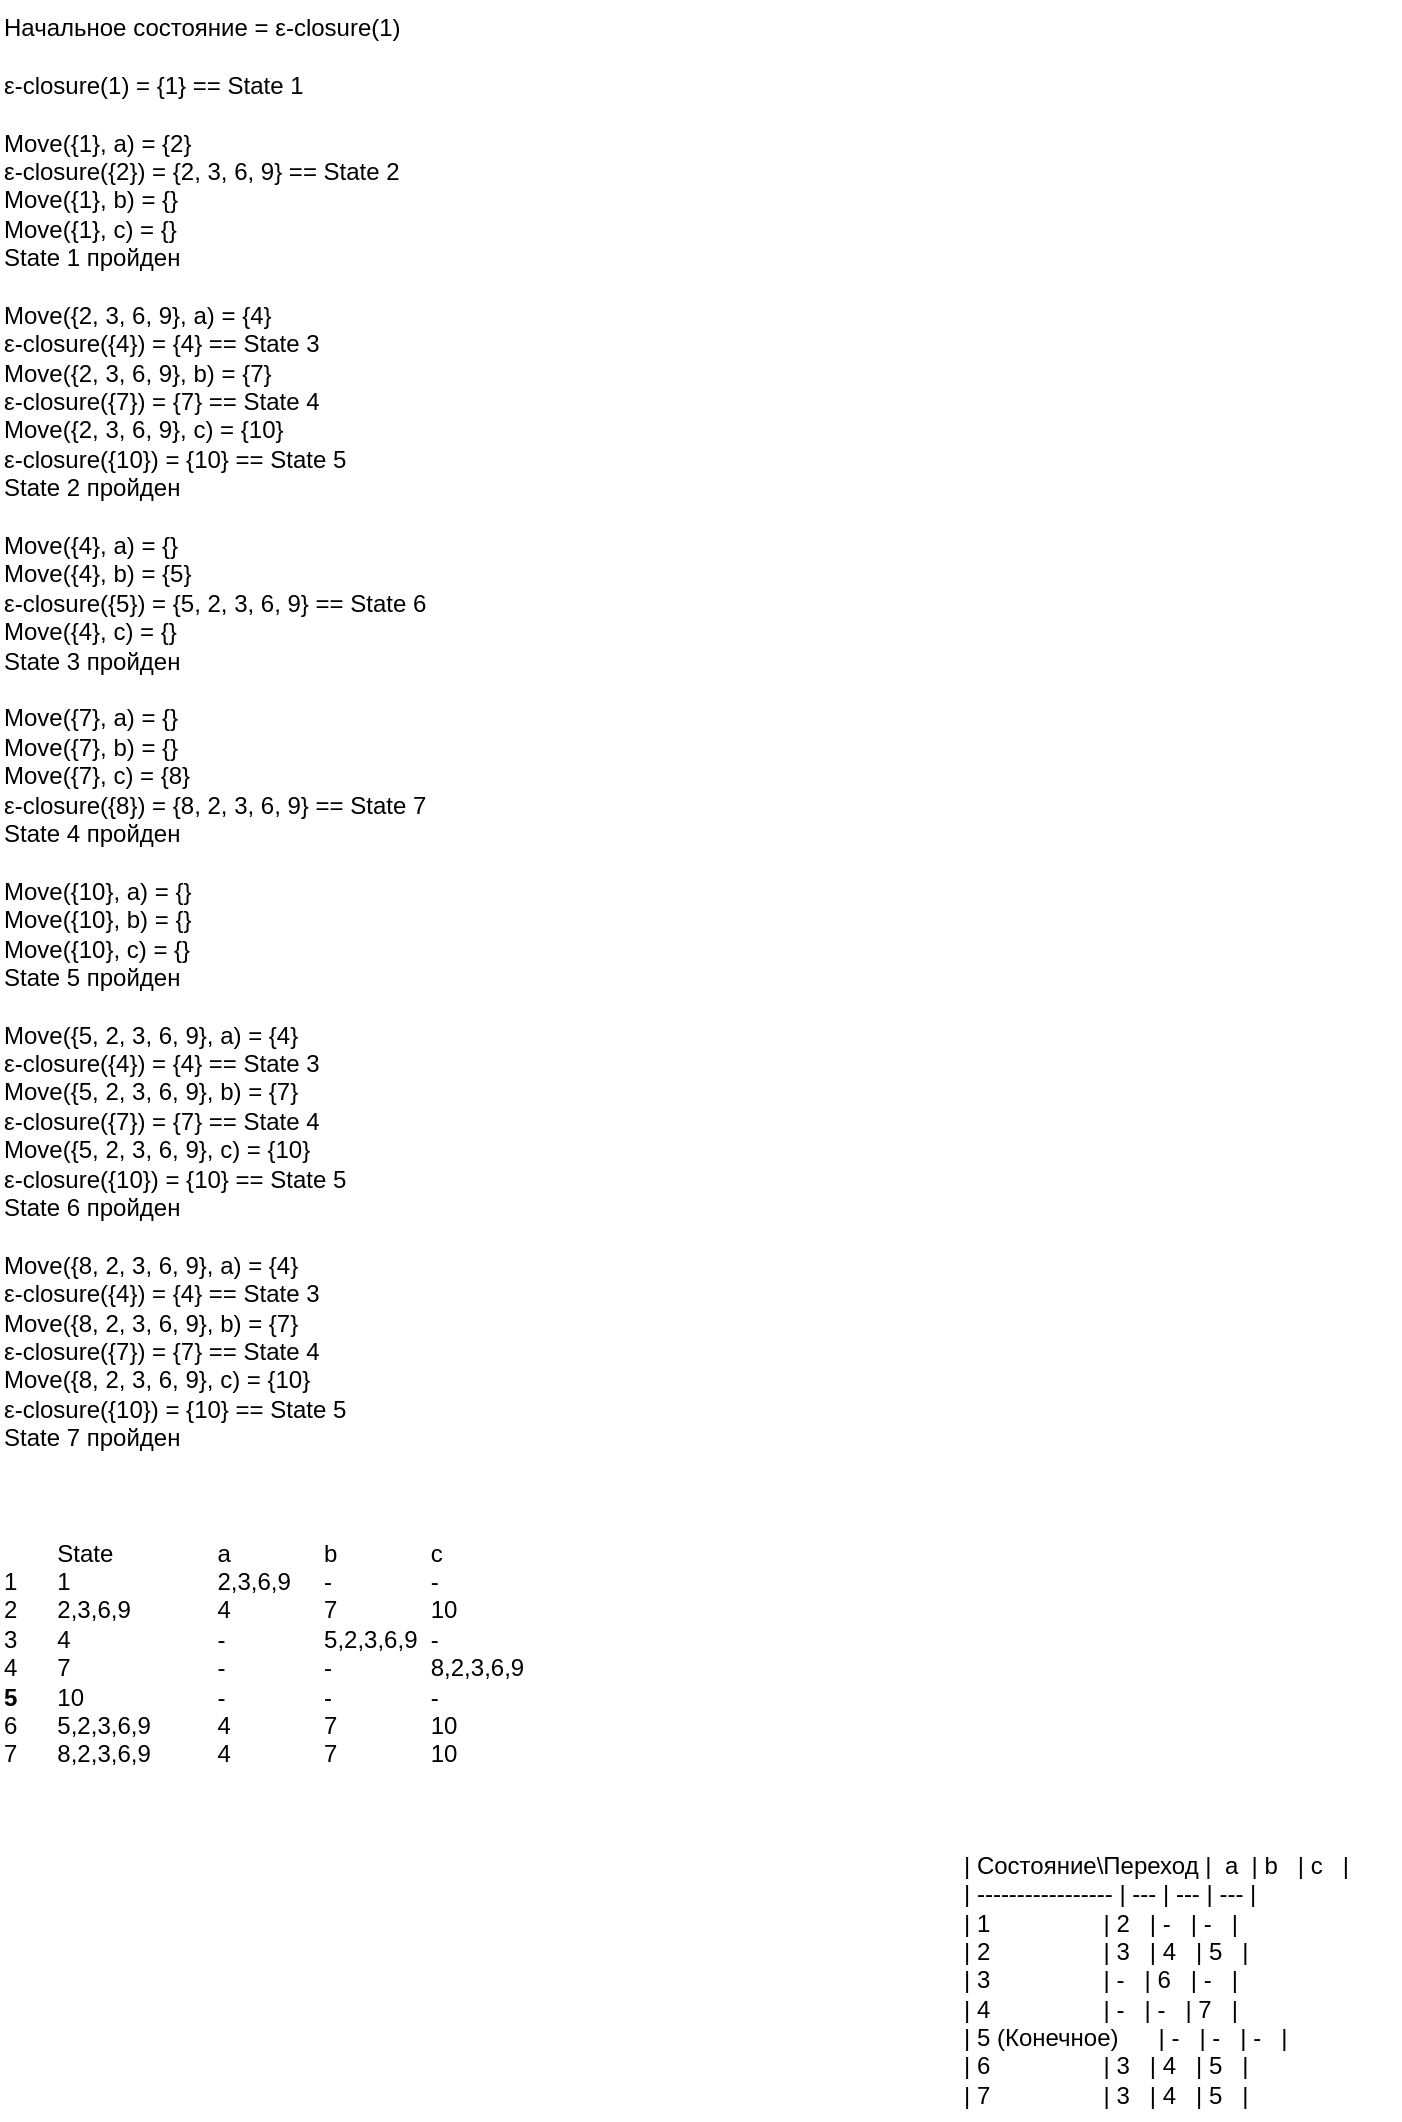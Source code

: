 <mxfile version="26.0.15" pages="4">
  <diagram name="Page-1" id="yjYv3An6mZILiAG3wfB3">
    <mxGraphModel dx="823" dy="556" grid="1" gridSize="10" guides="1" tooltips="1" connect="1" arrows="1" fold="1" page="1" pageScale="1" pageWidth="850" pageHeight="1100" math="0" shadow="0">
      <root>
        <mxCell id="0" />
        <mxCell id="1" parent="0" />
        <mxCell id="Svo8H0H2lGFkEAtUpFbr-40" value="Начальное состояние =&amp;nbsp;&lt;span style=&quot;background-color: transparent; color: light-dark(rgb(0, 0, 0), rgb(255, 255, 255));&quot;&gt;ε-closure(1)&lt;/span&gt;&lt;div&gt;&lt;span style=&quot;background-color: transparent; color: light-dark(rgb(0, 0, 0), rgb(255, 255, 255));&quot;&gt;&lt;br&gt;&lt;/span&gt;&lt;/div&gt;&lt;div&gt;ε-closure(1) = {1} == State 1&lt;span style=&quot;background-color: transparent; color: light-dark(rgb(0, 0, 0), rgb(255, 255, 255));&quot;&gt;&lt;br&gt;&lt;/span&gt;&lt;/div&gt;&lt;div&gt;&lt;br&gt;&lt;/div&gt;&lt;div&gt;Move({1}, a) = {2}&lt;/div&gt;&lt;div&gt;ε-closure({2}) = {2, 3, 6, 9} == State 2&lt;br&gt;&lt;/div&gt;&lt;div&gt;Move&lt;span style=&quot;background-color: transparent; color: light-dark(rgb(0, 0, 0), rgb(255, 255, 255));&quot;&gt;({1}, b) = {}&lt;/span&gt;&lt;/div&gt;&lt;div&gt;Move({1}, c) = {}&lt;span style=&quot;background-color: transparent; color: light-dark(rgb(0, 0, 0), rgb(255, 255, 255));&quot;&gt;&lt;br&gt;&lt;/span&gt;&lt;/div&gt;&lt;div&gt;State 1 пройден&lt;/div&gt;&lt;div&gt;&lt;br&gt;&lt;/div&gt;&lt;div&gt;Move({2, 3, 6, 9}, a) = {4}&lt;/div&gt;&lt;div&gt;ε-closure({4}) = {4} == State 3&lt;br&gt;&lt;/div&gt;&lt;div&gt;&lt;div&gt;Move({2, 3, 6, 9}, b) = {7}&lt;/div&gt;&lt;/div&gt;&lt;div&gt;&lt;div&gt;ε-closure({7}) = {7} == State 4&lt;br&gt;&lt;/div&gt;&lt;div&gt;&lt;/div&gt;&lt;/div&gt;&lt;div&gt;&lt;div&gt;Move({2, 3, 6, 9}, c) = {10}&lt;/div&gt;&lt;/div&gt;&lt;div&gt;&lt;div&gt;&lt;div&gt;ε-closure({10}) = {10} == State 5&lt;br&gt;&lt;/div&gt;&lt;div&gt;State 2 пройден&lt;br&gt;&lt;/div&gt;&lt;div&gt;&lt;br&gt;&lt;/div&gt;&lt;div&gt;Move({4}, a) = {}&lt;/div&gt;&lt;div&gt;&lt;/div&gt;&lt;/div&gt;&lt;div&gt;&lt;/div&gt;&lt;/div&gt;&lt;div&gt;Move({4}, b) = {5}&lt;br&gt;&lt;/div&gt;&lt;div&gt;&lt;div&gt;&lt;div&gt;ε-closure({5}) = {5, 2, 3, 6, 9} == State 6&lt;br&gt;&lt;/div&gt;&lt;div&gt;&lt;/div&gt;&lt;/div&gt;&lt;div&gt;&lt;/div&gt;&lt;/div&gt;&lt;div&gt;Move({4}, c) = {}&lt;br&gt;&lt;/div&gt;&lt;div&gt;State 3 пройден&lt;br&gt;&lt;/div&gt;&lt;div&gt;&lt;br&gt;&lt;/div&gt;&lt;div&gt;Move({7}, a) = {}&lt;br&gt;&lt;/div&gt;&lt;div&gt;Move({7}, b) = {}&lt;br&gt;&lt;/div&gt;&lt;div&gt;Move({7}, c) = {8}&lt;br&gt;&lt;/div&gt;&lt;div&gt;&lt;div&gt;&lt;div&gt;ε-closure({8}) = {8, 2, 3, 6, 9} == State 7&lt;br&gt;&lt;/div&gt;&lt;div&gt;State 4 пройден&lt;br&gt;&lt;/div&gt;&lt;div&gt;&lt;br&gt;&lt;/div&gt;&lt;div&gt;&lt;div&gt;Move({10}, a) = {}&lt;br&gt;&lt;/div&gt;&lt;div&gt;Move({10}, b) = {}&lt;br&gt;&lt;/div&gt;&lt;div&gt;Move({10}, c) = {}&lt;/div&gt;&lt;/div&gt;&lt;div&gt;&lt;/div&gt;&lt;/div&gt;&lt;div&gt;&lt;/div&gt;&lt;/div&gt;&lt;div&gt;&lt;div&gt;State 5 пройден&lt;br&gt;&lt;/div&gt;&lt;div&gt;&lt;br&gt;&lt;/div&gt;&lt;/div&gt;&lt;div&gt;&lt;div&gt;Move({5, 2, 3, 6, 9}, a) = {4}&lt;/div&gt;&lt;/div&gt;&lt;div&gt;&lt;div&gt;ε-closure({4}) = {4} == State 3&lt;br&gt;&lt;/div&gt;&lt;div&gt;&lt;/div&gt;&lt;/div&gt;&lt;div&gt;&lt;div&gt;Move({5, 2, 3, 6, 9}, b) = {7}&lt;/div&gt;&lt;div&gt;&lt;div&gt;&lt;div&gt;ε-closure({7}) = {7} == State 4&lt;br&gt;&lt;/div&gt;&lt;div&gt;&lt;/div&gt;&lt;/div&gt;&lt;div&gt;&lt;/div&gt;&lt;/div&gt;&lt;div&gt;&lt;div&gt;Move({5, 2, 3, 6, 9}, c) = {10}&lt;/div&gt;&lt;div&gt;&lt;div&gt;ε-closure({10}) = {10} == State 5&lt;br&gt;&lt;/div&gt;&lt;/div&gt;&lt;div&gt;&lt;span style=&quot;background-color: transparent; color: light-dark(rgb(0, 0, 0), rgb(255, 255, 255));&quot;&gt;State 6 пройден&lt;/span&gt;&lt;br&gt;&lt;/div&gt;&lt;div&gt;&lt;div&gt;&lt;br&gt;&lt;/div&gt;&lt;/div&gt;&lt;/div&gt;&lt;/div&gt;&lt;div&gt;&lt;div&gt;Move({8, 2, 3, 6, 9}, a) = {4}&lt;/div&gt;&lt;div&gt;&lt;div&gt;ε-closure({4}) = {4} == State 3&lt;br&gt;&lt;/div&gt;&lt;div&gt;&lt;/div&gt;&lt;/div&gt;&lt;div&gt;&lt;div&gt;Move({8, 2, 3, 6, 9}, b) = {7}&lt;/div&gt;&lt;div&gt;&lt;div&gt;&lt;div&gt;ε-closure({7}) = {7} == State 4&lt;br&gt;&lt;/div&gt;&lt;div&gt;&lt;/div&gt;&lt;/div&gt;&lt;div&gt;&lt;/div&gt;&lt;/div&gt;&lt;div&gt;&lt;div&gt;Move({8, 2, 3, 6, 9}, c) = {10}&lt;/div&gt;&lt;div&gt;ε-closure({10}) = {10} == State 5&lt;br&gt;&lt;/div&gt;&lt;div&gt;&lt;span style=&quot;background-color: transparent; color: light-dark(rgb(0, 0, 0), rgb(255, 255, 255));&quot;&gt;State 7 пройден&lt;/span&gt;&lt;br&gt;&lt;/div&gt;&lt;div&gt;&lt;br&gt;&lt;/div&gt;&lt;/div&gt;&lt;/div&gt;&lt;/div&gt;&lt;div&gt;&lt;br&gt;&lt;/div&gt;&lt;div&gt;&lt;br&gt;&lt;/div&gt;&lt;div&gt;&lt;span style=&quot;white-space: pre;&quot;&gt;&#x9;&lt;/span&gt;State&lt;span style=&quot;white-space: pre;&quot;&gt;&#x9;&lt;/span&gt;&lt;span style=&quot;white-space: pre;&quot;&gt;&#x9;&lt;/span&gt;a&lt;span style=&quot;white-space: pre;&quot;&gt;&#x9;&lt;/span&gt;&lt;span style=&quot;white-space: pre;&quot;&gt;&#x9;&lt;/span&gt;b&lt;span style=&quot;white-space: pre;&quot;&gt;&#x9;&lt;/span&gt;&lt;span style=&quot;white-space: pre;&quot;&gt;&#x9;&lt;/span&gt;c&lt;/div&gt;&lt;div&gt;1&lt;span style=&quot;white-space: pre;&quot;&gt;&#x9;&lt;/span&gt;1&lt;span style=&quot;white-space: pre;&quot;&gt;&#x9;&lt;/span&gt;&lt;span style=&quot;white-space: pre;&quot;&gt;&#x9;&lt;/span&gt;&lt;span style=&quot;white-space: pre;&quot;&gt;&#x9;&lt;/span&gt;2,3,6,9&lt;span style=&quot;white-space: pre;&quot;&gt;&#x9;&lt;/span&gt;-&lt;span style=&quot;white-space: pre;&quot;&gt;&#x9;&lt;/span&gt;&lt;span style=&quot;white-space: pre;&quot;&gt;&#x9;&lt;/span&gt;-&lt;/div&gt;&lt;div&gt;2&lt;span style=&quot;white-space: pre;&quot;&gt;&#x9;&lt;/span&gt;2,3,6,9&lt;span style=&quot;white-space: pre;&quot;&gt;&#x9;&lt;/span&gt;&lt;span style=&quot;white-space: pre;&quot;&gt;&#x9;&lt;/span&gt;4&lt;span style=&quot;white-space: pre;&quot;&gt;&#x9;&lt;/span&gt;&lt;span style=&quot;white-space: pre;&quot;&gt;&#x9;&lt;/span&gt;7&lt;span style=&quot;white-space: pre;&quot;&gt;&#x9;&lt;/span&gt;&lt;span style=&quot;white-space: pre;&quot;&gt;&#x9;&lt;/span&gt;10&lt;/div&gt;&lt;div&gt;3&lt;span style=&quot;white-space: pre;&quot;&gt;&#x9;&lt;/span&gt;4&lt;span style=&quot;white-space: pre;&quot;&gt;&#x9;&lt;/span&gt;&lt;span style=&quot;white-space: pre;&quot;&gt;&#x9;&lt;/span&gt;&lt;span style=&quot;white-space: pre;&quot;&gt;&#x9;&lt;/span&gt;-&lt;span style=&quot;white-space: pre;&quot;&gt;&#x9;&lt;/span&gt;&lt;span style=&quot;white-space: pre;&quot;&gt;&#x9;&lt;/span&gt;5,2,3,6,9&lt;span style=&quot;white-space: pre;&quot;&gt;&#x9;&lt;/span&gt;-&lt;/div&gt;&lt;div&gt;4&lt;span style=&quot;white-space: pre;&quot;&gt;&#x9;&lt;/span&gt;7&lt;span style=&quot;white-space: pre;&quot;&gt;&#x9;&lt;/span&gt;&lt;span style=&quot;white-space: pre;&quot;&gt;&#x9;&lt;/span&gt;&lt;span style=&quot;white-space: pre;&quot;&gt;&#x9;&lt;/span&gt;-&lt;span style=&quot;white-space: pre;&quot;&gt;&#x9;&lt;/span&gt;&lt;span style=&quot;white-space: pre;&quot;&gt;&#x9;&lt;/span&gt;-&lt;span style=&quot;white-space: pre;&quot;&gt;&#x9;&lt;/span&gt;&lt;span style=&quot;white-space: pre;&quot;&gt;&#x9;&lt;/span&gt;8,2,3,6,9&lt;/div&gt;&lt;div&gt;&lt;b&gt;5&lt;/b&gt;&lt;span style=&quot;white-space: pre;&quot;&gt;&#x9;&lt;/span&gt;10&lt;span style=&quot;white-space: pre;&quot;&gt;&#x9;&lt;/span&gt;&lt;span style=&quot;white-space: pre;&quot;&gt;&#x9;&lt;/span&gt;&lt;span style=&quot;white-space: pre;&quot;&gt;&#x9;&lt;/span&gt;-&lt;span style=&quot;white-space: pre;&quot;&gt;&#x9;&lt;/span&gt;&lt;span style=&quot;white-space: pre;&quot;&gt;&#x9;&lt;/span&gt;-&lt;span style=&quot;white-space: pre;&quot;&gt;&#x9;&lt;/span&gt;&lt;span style=&quot;white-space: pre;&quot;&gt;&#x9;&lt;/span&gt;-&lt;/div&gt;&lt;div&gt;6&lt;span style=&quot;white-space: pre;&quot;&gt;&#x9;&lt;/span&gt;5,2,3,6,9&lt;span style=&quot;white-space: pre;&quot;&gt;&#x9;&lt;/span&gt;&lt;span style=&quot;white-space: pre;&quot;&gt;&#x9;&lt;/span&gt;4&lt;span style=&quot;white-space: pre;&quot;&gt;&#x9;&lt;/span&gt;&lt;span style=&quot;white-space: pre;&quot;&gt;&#x9;&lt;/span&gt;7&lt;span style=&quot;white-space: pre;&quot;&gt;&#x9;&lt;/span&gt;&lt;span style=&quot;white-space: pre;&quot;&gt;&#x9;&lt;/span&gt;10&lt;/div&gt;&lt;div&gt;7&lt;span style=&quot;white-space: pre;&quot;&gt;&#x9;&lt;/span&gt;8,2,3,6,9&lt;span style=&quot;white-space: pre;&quot;&gt;&#x9;&lt;/span&gt;&lt;span style=&quot;white-space: pre;&quot;&gt;&#x9;&lt;/span&gt;4&lt;span style=&quot;white-space: pre;&quot;&gt;&#x9;&lt;/span&gt;&lt;span style=&quot;white-space: pre;&quot;&gt;&#x9;&lt;/span&gt;7&lt;span style=&quot;white-space: pre;&quot;&gt;&#x9;&lt;/span&gt;&lt;span style=&quot;white-space: pre;&quot;&gt;&#x9;&lt;/span&gt;10&lt;/div&gt;" style="text;html=1;align=left;verticalAlign=top;whiteSpace=wrap;rounded=0;labelPosition=center;verticalLabelPosition=middle;" parent="1" vertex="1">
          <mxGeometry x="40" y="360" width="280" height="910" as="geometry" />
        </mxCell>
        <mxCell id="Svo8H0H2lGFkEAtUpFbr-79" value="&lt;div&gt;&lt;div&gt;| Состояние\Переход |&amp;nbsp; a&amp;nbsp; | b&amp;nbsp; &amp;nbsp;| c&amp;nbsp; &amp;nbsp;|&lt;/div&gt;&lt;div&gt;| ----------------- | --- | --- | --- |&lt;/div&gt;&lt;div&gt;| 1&amp;nbsp; &amp;nbsp; &amp;nbsp; &amp;nbsp; &amp;nbsp; &amp;nbsp; &amp;nbsp; &amp;nbsp; &amp;nbsp;| 2&amp;nbsp; &amp;nbsp;| -&amp;nbsp; &amp;nbsp;| -&amp;nbsp; &amp;nbsp;|&lt;/div&gt;&lt;div&gt;| 2&amp;nbsp; &amp;nbsp; &amp;nbsp; &amp;nbsp; &amp;nbsp; &amp;nbsp; &amp;nbsp; &amp;nbsp; &amp;nbsp;| 3&amp;nbsp; &amp;nbsp;| 4&amp;nbsp; &amp;nbsp;| 5&amp;nbsp; &amp;nbsp;|&lt;/div&gt;&lt;div&gt;| 3&amp;nbsp; &amp;nbsp; &amp;nbsp; &amp;nbsp; &amp;nbsp; &amp;nbsp; &amp;nbsp; &amp;nbsp; &amp;nbsp;| -&amp;nbsp; &amp;nbsp;| 6&amp;nbsp; &amp;nbsp;| -&amp;nbsp; &amp;nbsp;|&lt;/div&gt;&lt;div&gt;| 4&amp;nbsp; &amp;nbsp; &amp;nbsp; &amp;nbsp; &amp;nbsp; &amp;nbsp; &amp;nbsp; &amp;nbsp; &amp;nbsp;| -&amp;nbsp; &amp;nbsp;| -&amp;nbsp; &amp;nbsp;| 7&amp;nbsp; &amp;nbsp;|&lt;/div&gt;&lt;div&gt;| 5 (Конечное)&amp;nbsp; &amp;nbsp; &amp;nbsp; | -&amp;nbsp; &amp;nbsp;| -&amp;nbsp; &amp;nbsp;| -&amp;nbsp; &amp;nbsp;|&lt;/div&gt;&lt;div&gt;| 6&amp;nbsp; &amp;nbsp; &amp;nbsp; &amp;nbsp; &amp;nbsp; &amp;nbsp; &amp;nbsp; &amp;nbsp; &amp;nbsp;| 3&amp;nbsp; &amp;nbsp;| 4&amp;nbsp; &amp;nbsp;| 5&amp;nbsp; &amp;nbsp;|&lt;/div&gt;&lt;div&gt;| 7&amp;nbsp; &amp;nbsp; &amp;nbsp; &amp;nbsp; &amp;nbsp; &amp;nbsp; &amp;nbsp; &amp;nbsp; &amp;nbsp;| 3&amp;nbsp; &amp;nbsp;| 4&amp;nbsp; &amp;nbsp;| 5&amp;nbsp; &amp;nbsp;|&lt;/div&gt;&lt;/div&gt;" style="text;html=1;align=left;verticalAlign=middle;resizable=0;points=[];autosize=1;strokeColor=none;fillColor=none;" parent="1" vertex="1">
          <mxGeometry x="520" y="1280" width="220" height="140" as="geometry" />
        </mxCell>
      </root>
    </mxGraphModel>
  </diagram>
  <diagram id="UDFgUIDRRPisHSrCxBjx" name="НКА">
    <mxGraphModel dx="893" dy="519" grid="1" gridSize="10" guides="1" tooltips="1" connect="1" arrows="1" fold="1" page="1" pageScale="1" pageWidth="850" pageHeight="1100" math="0" shadow="0">
      <root>
        <mxCell id="0" />
        <mxCell id="1" parent="0" />
        <mxCell id="Vc0Nq9AyAffP4iCzn07i-1" style="edgeStyle=orthogonalEdgeStyle;rounded=0;orthogonalLoop=1;jettySize=auto;html=1;entryX=0;entryY=0.5;entryDx=0;entryDy=0;" edge="1" parent="1" source="Vc0Nq9AyAffP4iCzn07i-3" target="Vc0Nq9AyAffP4iCzn07i-11">
          <mxGeometry relative="1" as="geometry">
            <mxPoint x="160" y="200" as="targetPoint" />
          </mxGeometry>
        </mxCell>
        <mxCell id="Vc0Nq9AyAffP4iCzn07i-2" value="a" style="edgeLabel;html=1;align=center;verticalAlign=middle;resizable=0;points=[];" vertex="1" connectable="0" parent="Vc0Nq9AyAffP4iCzn07i-1">
          <mxGeometry x="0.007" y="-1" relative="1" as="geometry">
            <mxPoint y="-11" as="offset" />
          </mxGeometry>
        </mxCell>
        <mxCell id="Vc0Nq9AyAffP4iCzn07i-3" value="1" style="ellipse;whiteSpace=wrap;html=1;aspect=fixed;" vertex="1" parent="1">
          <mxGeometry x="80" y="180" width="40" height="40" as="geometry" />
        </mxCell>
        <mxCell id="Vc0Nq9AyAffP4iCzn07i-4" value="" style="endArrow=classic;html=1;rounded=0;entryX=0;entryY=0.5;entryDx=0;entryDy=0;" edge="1" parent="1" target="Vc0Nq9AyAffP4iCzn07i-3">
          <mxGeometry width="50" height="50" relative="1" as="geometry">
            <mxPoint x="40" y="200" as="sourcePoint" />
            <mxPoint x="100" y="270" as="targetPoint" />
          </mxGeometry>
        </mxCell>
        <mxCell id="Vc0Nq9AyAffP4iCzn07i-5" style="edgeStyle=orthogonalEdgeStyle;rounded=0;orthogonalLoop=1;jettySize=auto;html=1;entryX=0;entryY=0.5;entryDx=0;entryDy=0;" edge="1" parent="1" source="Vc0Nq9AyAffP4iCzn07i-11" target="Vc0Nq9AyAffP4iCzn07i-17">
          <mxGeometry relative="1" as="geometry">
            <mxPoint x="240" y="170" as="targetPoint" />
          </mxGeometry>
        </mxCell>
        <mxCell id="Vc0Nq9AyAffP4iCzn07i-6" value="&lt;h3&gt;&lt;span id=&quot;resultsp2&quot; class=&quot;detail_character_unicode&quot;&gt;ε&lt;/span&gt;&lt;/h3&gt;" style="edgeLabel;html=1;align=center;verticalAlign=middle;resizable=0;points=[];" vertex="1" connectable="0" parent="Vc0Nq9AyAffP4iCzn07i-5">
          <mxGeometry x="0.122" y="1" relative="1" as="geometry">
            <mxPoint x="-9" as="offset" />
          </mxGeometry>
        </mxCell>
        <mxCell id="Vc0Nq9AyAffP4iCzn07i-7" style="edgeStyle=orthogonalEdgeStyle;rounded=0;orthogonalLoop=1;jettySize=auto;html=1;entryX=0;entryY=0.5;entryDx=0;entryDy=0;exitX=1;exitY=0.5;exitDx=0;exitDy=0;" edge="1" parent="1" source="Vc0Nq9AyAffP4iCzn07i-11" target="Vc0Nq9AyAffP4iCzn07i-14">
          <mxGeometry relative="1" as="geometry">
            <mxPoint x="240" y="230" as="targetPoint" />
            <Array as="points">
              <mxPoint x="220" y="200" />
              <mxPoint x="220" y="260" />
              <mxPoint x="240" y="260" />
            </Array>
          </mxGeometry>
        </mxCell>
        <mxCell id="Vc0Nq9AyAffP4iCzn07i-8" value="&lt;h3&gt;&lt;span id=&quot;resultsp2&quot; class=&quot;detail_character_unicode&quot;&gt;ε&lt;/span&gt;&lt;/h3&gt;" style="edgeLabel;html=1;align=center;verticalAlign=middle;resizable=0;points=[];" vertex="1" connectable="0" parent="Vc0Nq9AyAffP4iCzn07i-7">
          <mxGeometry x="0.169" y="-1" relative="1" as="geometry">
            <mxPoint x="-9" as="offset" />
          </mxGeometry>
        </mxCell>
        <mxCell id="Vc0Nq9AyAffP4iCzn07i-9" style="edgeStyle=orthogonalEdgeStyle;rounded=0;orthogonalLoop=1;jettySize=auto;html=1;entryX=0.5;entryY=1;entryDx=0;entryDy=0;" edge="1" parent="1" source="Vc0Nq9AyAffP4iCzn07i-11" target="Vc0Nq9AyAffP4iCzn07i-34">
          <mxGeometry relative="1" as="geometry">
            <mxPoint x="330" y="300" as="targetPoint" />
            <Array as="points">
              <mxPoint x="180" y="320" />
              <mxPoint x="500" y="320" />
            </Array>
          </mxGeometry>
        </mxCell>
        <mxCell id="Vc0Nq9AyAffP4iCzn07i-10" value="&lt;h3&gt;&lt;span id=&quot;resultsp2&quot; class=&quot;detail_character_unicode&quot;&gt;ε&lt;/span&gt;&lt;/h3&gt;" style="edgeLabel;html=1;align=center;verticalAlign=middle;resizable=0;points=[];" vertex="1" connectable="0" parent="Vc0Nq9AyAffP4iCzn07i-9">
          <mxGeometry x="0.011" y="3" relative="1" as="geometry">
            <mxPoint x="-3" y="3" as="offset" />
          </mxGeometry>
        </mxCell>
        <mxCell id="Vc0Nq9AyAffP4iCzn07i-11" value="2" style="ellipse;whiteSpace=wrap;html=1;aspect=fixed;" vertex="1" parent="1">
          <mxGeometry x="160" y="180" width="40" height="40" as="geometry" />
        </mxCell>
        <mxCell id="Vc0Nq9AyAffP4iCzn07i-12" style="edgeStyle=orthogonalEdgeStyle;rounded=0;orthogonalLoop=1;jettySize=auto;html=1;entryX=0;entryY=0.5;entryDx=0;entryDy=0;" edge="1" parent="1" source="Vc0Nq9AyAffP4iCzn07i-14" target="Vc0Nq9AyAffP4iCzn07i-23">
          <mxGeometry relative="1" as="geometry" />
        </mxCell>
        <mxCell id="Vc0Nq9AyAffP4iCzn07i-13" value="b" style="edgeLabel;html=1;align=center;verticalAlign=middle;resizable=0;points=[];" vertex="1" connectable="0" parent="Vc0Nq9AyAffP4iCzn07i-12">
          <mxGeometry x="-0.213" y="-2" relative="1" as="geometry">
            <mxPoint y="-12" as="offset" />
          </mxGeometry>
        </mxCell>
        <mxCell id="Vc0Nq9AyAffP4iCzn07i-14" value="6" style="ellipse;whiteSpace=wrap;html=1;aspect=fixed;" vertex="1" parent="1">
          <mxGeometry x="240" y="240" width="40" height="40" as="geometry" />
        </mxCell>
        <mxCell id="Vc0Nq9AyAffP4iCzn07i-15" style="edgeStyle=orthogonalEdgeStyle;rounded=0;orthogonalLoop=1;jettySize=auto;html=1;entryX=0;entryY=0.5;entryDx=0;entryDy=0;" edge="1" parent="1" source="Vc0Nq9AyAffP4iCzn07i-17" target="Vc0Nq9AyAffP4iCzn07i-20">
          <mxGeometry relative="1" as="geometry" />
        </mxCell>
        <mxCell id="Vc0Nq9AyAffP4iCzn07i-16" value="a" style="edgeLabel;html=1;align=center;verticalAlign=middle;resizable=0;points=[];" vertex="1" connectable="0" parent="Vc0Nq9AyAffP4iCzn07i-15">
          <mxGeometry x="-0.252" relative="1" as="geometry">
            <mxPoint y="-10" as="offset" />
          </mxGeometry>
        </mxCell>
        <mxCell id="Vc0Nq9AyAffP4iCzn07i-17" value="3" style="ellipse;whiteSpace=wrap;html=1;aspect=fixed;" vertex="1" parent="1">
          <mxGeometry x="240" y="120" width="40" height="40" as="geometry" />
        </mxCell>
        <mxCell id="Vc0Nq9AyAffP4iCzn07i-18" style="edgeStyle=orthogonalEdgeStyle;rounded=0;orthogonalLoop=1;jettySize=auto;html=1;entryX=0;entryY=0.5;entryDx=0;entryDy=0;" edge="1" parent="1" source="Vc0Nq9AyAffP4iCzn07i-20" target="Vc0Nq9AyAffP4iCzn07i-26">
          <mxGeometry relative="1" as="geometry" />
        </mxCell>
        <mxCell id="Vc0Nq9AyAffP4iCzn07i-19" value="b" style="edgeLabel;html=1;align=center;verticalAlign=middle;resizable=0;points=[];" vertex="1" connectable="0" parent="Vc0Nq9AyAffP4iCzn07i-18">
          <mxGeometry x="-0.213" relative="1" as="geometry">
            <mxPoint y="-10" as="offset" />
          </mxGeometry>
        </mxCell>
        <mxCell id="Vc0Nq9AyAffP4iCzn07i-20" value="4" style="ellipse;whiteSpace=wrap;html=1;aspect=fixed;" vertex="1" parent="1">
          <mxGeometry x="320" y="120" width="40" height="40" as="geometry" />
        </mxCell>
        <mxCell id="Vc0Nq9AyAffP4iCzn07i-21" style="edgeStyle=orthogonalEdgeStyle;rounded=0;orthogonalLoop=1;jettySize=auto;html=1;entryX=0;entryY=0.5;entryDx=0;entryDy=0;" edge="1" parent="1" source="Vc0Nq9AyAffP4iCzn07i-23" target="Vc0Nq9AyAffP4iCzn07i-29">
          <mxGeometry relative="1" as="geometry" />
        </mxCell>
        <mxCell id="Vc0Nq9AyAffP4iCzn07i-22" value="c" style="edgeLabel;html=1;align=center;verticalAlign=middle;resizable=0;points=[];" vertex="1" connectable="0" parent="Vc0Nq9AyAffP4iCzn07i-21">
          <mxGeometry x="-0.33" relative="1" as="geometry">
            <mxPoint y="-10" as="offset" />
          </mxGeometry>
        </mxCell>
        <mxCell id="Vc0Nq9AyAffP4iCzn07i-23" value="7" style="ellipse;whiteSpace=wrap;html=1;aspect=fixed;" vertex="1" parent="1">
          <mxGeometry x="320" y="240" width="40" height="40" as="geometry" />
        </mxCell>
        <mxCell id="Vc0Nq9AyAffP4iCzn07i-24" style="edgeStyle=orthogonalEdgeStyle;rounded=0;orthogonalLoop=1;jettySize=auto;html=1;entryX=0;entryY=0.5;entryDx=0;entryDy=0;" edge="1" parent="1" source="Vc0Nq9AyAffP4iCzn07i-26" target="Vc0Nq9AyAffP4iCzn07i-34">
          <mxGeometry relative="1" as="geometry" />
        </mxCell>
        <mxCell id="Vc0Nq9AyAffP4iCzn07i-25" value="&lt;h3&gt;&lt;span id=&quot;resultsp2&quot; class=&quot;detail_character_unicode&quot;&gt;ε&lt;/span&gt;&lt;/h3&gt;" style="edgeLabel;html=1;align=center;verticalAlign=middle;resizable=0;points=[];" vertex="1" connectable="0" parent="Vc0Nq9AyAffP4iCzn07i-24">
          <mxGeometry x="-0.088" y="-1" relative="1" as="geometry">
            <mxPoint x="-9" as="offset" />
          </mxGeometry>
        </mxCell>
        <mxCell id="Vc0Nq9AyAffP4iCzn07i-26" value="5" style="ellipse;whiteSpace=wrap;html=1;aspect=fixed;" vertex="1" parent="1">
          <mxGeometry x="400" y="120" width="40" height="40" as="geometry" />
        </mxCell>
        <mxCell id="Vc0Nq9AyAffP4iCzn07i-27" style="edgeStyle=orthogonalEdgeStyle;rounded=0;orthogonalLoop=1;jettySize=auto;html=1;entryX=0;entryY=0.5;entryDx=0;entryDy=0;" edge="1" parent="1" source="Vc0Nq9AyAffP4iCzn07i-29" target="Vc0Nq9AyAffP4iCzn07i-34">
          <mxGeometry relative="1" as="geometry" />
        </mxCell>
        <mxCell id="Vc0Nq9AyAffP4iCzn07i-28" value="&lt;h3&gt;&lt;span id=&quot;resultsp2&quot; class=&quot;detail_character_unicode&quot;&gt;ε&lt;/span&gt;&lt;/h3&gt;" style="edgeLabel;html=1;align=center;verticalAlign=middle;resizable=0;points=[];" vertex="1" connectable="0" parent="Vc0Nq9AyAffP4iCzn07i-27">
          <mxGeometry x="-0.132" y="1" relative="1" as="geometry">
            <mxPoint x="-9" y="-7" as="offset" />
          </mxGeometry>
        </mxCell>
        <mxCell id="Vc0Nq9AyAffP4iCzn07i-29" value="8" style="ellipse;whiteSpace=wrap;html=1;aspect=fixed;" vertex="1" parent="1">
          <mxGeometry x="400" y="240" width="40" height="40" as="geometry" />
        </mxCell>
        <mxCell id="Vc0Nq9AyAffP4iCzn07i-30" style="edgeStyle=orthogonalEdgeStyle;rounded=0;orthogonalLoop=1;jettySize=auto;html=1;entryX=0.5;entryY=0;entryDx=0;entryDy=0;" edge="1" parent="1" source="Vc0Nq9AyAffP4iCzn07i-34" target="Vc0Nq9AyAffP4iCzn07i-11">
          <mxGeometry relative="1" as="geometry">
            <mxPoint x="330" y="50" as="targetPoint" />
            <Array as="points">
              <mxPoint x="500" y="80" />
              <mxPoint x="180" y="80" />
            </Array>
          </mxGeometry>
        </mxCell>
        <mxCell id="Vc0Nq9AyAffP4iCzn07i-31" value="&lt;h3&gt;&lt;span id=&quot;resultsp2&quot; class=&quot;detail_character_unicode&quot;&gt;ε&lt;/span&gt;&lt;/h3&gt;" style="edgeLabel;html=1;align=center;verticalAlign=middle;resizable=0;points=[];" vertex="1" connectable="0" parent="Vc0Nq9AyAffP4iCzn07i-30">
          <mxGeometry x="0.028" y="1" relative="1" as="geometry">
            <mxPoint as="offset" />
          </mxGeometry>
        </mxCell>
        <mxCell id="Vc0Nq9AyAffP4iCzn07i-32" style="edgeStyle=orthogonalEdgeStyle;rounded=0;orthogonalLoop=1;jettySize=auto;html=1;entryX=0;entryY=0.5;entryDx=0;entryDy=0;" edge="1" parent="1" source="Vc0Nq9AyAffP4iCzn07i-34" target="Vc0Nq9AyAffP4iCzn07i-35">
          <mxGeometry relative="1" as="geometry">
            <mxPoint x="560" y="200" as="targetPoint" />
          </mxGeometry>
        </mxCell>
        <mxCell id="Vc0Nq9AyAffP4iCzn07i-33" value="с" style="edgeLabel;html=1;align=center;verticalAlign=middle;resizable=0;points=[];" vertex="1" connectable="0" parent="Vc0Nq9AyAffP4iCzn07i-32">
          <mxGeometry x="-0.39" y="1" relative="1" as="geometry">
            <mxPoint y="-9" as="offset" />
          </mxGeometry>
        </mxCell>
        <mxCell id="Vc0Nq9AyAffP4iCzn07i-34" value="9" style="ellipse;whiteSpace=wrap;html=1;aspect=fixed;" vertex="1" parent="1">
          <mxGeometry x="480" y="180" width="40" height="40" as="geometry" />
        </mxCell>
        <mxCell id="Vc0Nq9AyAffP4iCzn07i-35" value="" style="ellipse;whiteSpace=wrap;html=1;aspect=fixed;" vertex="1" parent="1">
          <mxGeometry x="560" y="180" width="40" height="40" as="geometry" />
        </mxCell>
        <mxCell id="Vc0Nq9AyAffP4iCzn07i-36" value="10" style="ellipse;whiteSpace=wrap;html=1;aspect=fixed;" vertex="1" parent="1">
          <mxGeometry x="565" y="185" width="30" height="30" as="geometry" />
        </mxCell>
        <mxCell id="Vc0Nq9AyAffP4iCzn07i-37" value="a((ab)|(bc))*c" style="text;html=1;align=center;verticalAlign=middle;resizable=0;points=[];autosize=1;strokeColor=none;fillColor=none;" vertex="1" parent="1">
          <mxGeometry x="310" y="10" width="90" height="30" as="geometry" />
        </mxCell>
      </root>
    </mxGraphModel>
  </diagram>
  <diagram id="_xKs0kVPiTaZ8406xt03" name="ДКА">
    <mxGraphModel dx="1194" dy="-294" grid="1" gridSize="10" guides="1" tooltips="1" connect="1" arrows="1" fold="1" page="1" pageScale="1" pageWidth="850" pageHeight="1100" math="0" shadow="0">
      <root>
        <mxCell id="0" />
        <mxCell id="1" parent="0" />
        <mxCell id="b8For3fgFrFaYTWbPGvS-1" style="edgeStyle=orthogonalEdgeStyle;rounded=0;orthogonalLoop=1;jettySize=auto;html=1;entryX=0;entryY=0.5;entryDx=0;entryDy=0;" edge="1" parent="1" source="b8For3fgFrFaYTWbPGvS-3" target="b8For3fgFrFaYTWbPGvS-11">
          <mxGeometry relative="1" as="geometry" />
        </mxCell>
        <mxCell id="b8For3fgFrFaYTWbPGvS-2" value="a" style="edgeLabel;html=1;align=center;verticalAlign=middle;resizable=0;points=[];" vertex="1" connectable="0" parent="b8For3fgFrFaYTWbPGvS-1">
          <mxGeometry x="-0.035" y="-1" relative="1" as="geometry">
            <mxPoint x="1" y="-11" as="offset" />
          </mxGeometry>
        </mxCell>
        <mxCell id="b8For3fgFrFaYTWbPGvS-3" value="1" style="ellipse;whiteSpace=wrap;html=1;aspect=fixed;" vertex="1" parent="1">
          <mxGeometry x="60" y="1320" width="40" height="40" as="geometry" />
        </mxCell>
        <mxCell id="b8For3fgFrFaYTWbPGvS-4" value="" style="endArrow=classic;html=1;rounded=0;entryX=0;entryY=0.5;entryDx=0;entryDy=0;" edge="1" parent="1" target="b8For3fgFrFaYTWbPGvS-3">
          <mxGeometry width="50" height="50" relative="1" as="geometry">
            <mxPoint x="20" y="1340" as="sourcePoint" />
            <mxPoint x="120" y="1420" as="targetPoint" />
          </mxGeometry>
        </mxCell>
        <mxCell id="b8For3fgFrFaYTWbPGvS-5" style="edgeStyle=orthogonalEdgeStyle;rounded=0;orthogonalLoop=1;jettySize=auto;html=1;entryX=0;entryY=0.5;entryDx=0;entryDy=0;" edge="1" parent="1" source="b8For3fgFrFaYTWbPGvS-11" target="b8For3fgFrFaYTWbPGvS-17">
          <mxGeometry relative="1" as="geometry">
            <mxPoint x="270" y="1340" as="targetPoint" />
          </mxGeometry>
        </mxCell>
        <mxCell id="b8For3fgFrFaYTWbPGvS-6" value="a" style="edgeLabel;html=1;align=center;verticalAlign=middle;resizable=0;points=[];" vertex="1" connectable="0" parent="b8For3fgFrFaYTWbPGvS-5">
          <mxGeometry x="0.232" y="-1" relative="1" as="geometry">
            <mxPoint y="-11" as="offset" />
          </mxGeometry>
        </mxCell>
        <mxCell id="b8For3fgFrFaYTWbPGvS-7" style="edgeStyle=orthogonalEdgeStyle;rounded=0;orthogonalLoop=1;jettySize=auto;html=1;entryX=0;entryY=0.5;entryDx=0;entryDy=0;" edge="1" parent="1" source="b8For3fgFrFaYTWbPGvS-11" target="b8For3fgFrFaYTWbPGvS-19">
          <mxGeometry relative="1" as="geometry">
            <mxPoint x="170" y="1470" as="targetPoint" />
            <Array as="points" />
          </mxGeometry>
        </mxCell>
        <mxCell id="b8For3fgFrFaYTWbPGvS-8" value="c" style="edgeLabel;html=1;align=center;verticalAlign=middle;resizable=0;points=[];" vertex="1" connectable="0" parent="b8For3fgFrFaYTWbPGvS-7">
          <mxGeometry x="-0.578" y="-2" relative="1" as="geometry">
            <mxPoint as="offset" />
          </mxGeometry>
        </mxCell>
        <mxCell id="b8For3fgFrFaYTWbPGvS-9" style="edgeStyle=orthogonalEdgeStyle;rounded=0;orthogonalLoop=1;jettySize=auto;html=1;entryX=0.5;entryY=1;entryDx=0;entryDy=0;" edge="1" parent="1" source="b8For3fgFrFaYTWbPGvS-11" target="b8For3fgFrFaYTWbPGvS-14">
          <mxGeometry relative="1" as="geometry">
            <mxPoint x="250" y="1430" as="targetPoint" />
            <Array as="points">
              <mxPoint x="210" y="1340" />
              <mxPoint x="210" y="1510" />
              <mxPoint x="320" y="1510" />
            </Array>
          </mxGeometry>
        </mxCell>
        <mxCell id="b8For3fgFrFaYTWbPGvS-10" value="b" style="edgeLabel;html=1;align=center;verticalAlign=middle;resizable=0;points=[];" vertex="1" connectable="0" parent="b8For3fgFrFaYTWbPGvS-9">
          <mxGeometry x="-0.551" y="-1" relative="1" as="geometry">
            <mxPoint as="offset" />
          </mxGeometry>
        </mxCell>
        <mxCell id="b8For3fgFrFaYTWbPGvS-11" value="2" style="ellipse;whiteSpace=wrap;html=1;aspect=fixed;" vertex="1" parent="1">
          <mxGeometry x="140" y="1320" width="40" height="40" as="geometry" />
        </mxCell>
        <mxCell id="b8For3fgFrFaYTWbPGvS-12" style="edgeStyle=orthogonalEdgeStyle;rounded=0;orthogonalLoop=1;jettySize=auto;html=1;entryX=1;entryY=0.5;entryDx=0;entryDy=0;" edge="1" parent="1" source="b8For3fgFrFaYTWbPGvS-14" target="b8For3fgFrFaYTWbPGvS-34">
          <mxGeometry relative="1" as="geometry">
            <Array as="points">
              <mxPoint x="320" y="1420" />
            </Array>
          </mxGeometry>
        </mxCell>
        <mxCell id="b8For3fgFrFaYTWbPGvS-13" value="c" style="edgeLabel;html=1;align=center;verticalAlign=middle;resizable=0;points=[];" vertex="1" connectable="0" parent="b8For3fgFrFaYTWbPGvS-12">
          <mxGeometry x="-0.312" y="-3" relative="1" as="geometry">
            <mxPoint x="7" y="-6" as="offset" />
          </mxGeometry>
        </mxCell>
        <mxCell id="b8For3fgFrFaYTWbPGvS-14" value="4" style="ellipse;whiteSpace=wrap;html=1;aspect=fixed;" vertex="1" parent="1">
          <mxGeometry x="300" y="1450" width="40" height="40" as="geometry" />
        </mxCell>
        <mxCell id="b8For3fgFrFaYTWbPGvS-15" style="edgeStyle=orthogonalEdgeStyle;rounded=0;orthogonalLoop=1;jettySize=auto;html=1;entryX=0;entryY=0.5;entryDx=0;entryDy=0;" edge="1" parent="1" source="b8For3fgFrFaYTWbPGvS-17" target="b8For3fgFrFaYTWbPGvS-27">
          <mxGeometry relative="1" as="geometry" />
        </mxCell>
        <mxCell id="b8For3fgFrFaYTWbPGvS-16" value="b" style="edgeLabel;html=1;align=center;verticalAlign=middle;resizable=0;points=[];" vertex="1" connectable="0" parent="b8For3fgFrFaYTWbPGvS-15">
          <mxGeometry x="-0.12" y="1" relative="1" as="geometry">
            <mxPoint x="12" y="-9" as="offset" />
          </mxGeometry>
        </mxCell>
        <mxCell id="b8For3fgFrFaYTWbPGvS-17" value="3" style="ellipse;whiteSpace=wrap;html=1;aspect=fixed;" vertex="1" parent="1">
          <mxGeometry x="290" y="1320" width="40" height="40" as="geometry" />
        </mxCell>
        <mxCell id="b8For3fgFrFaYTWbPGvS-18" value="" style="group" vertex="1" connectable="0" parent="1">
          <mxGeometry x="160" y="1560" width="40" height="40" as="geometry" />
        </mxCell>
        <mxCell id="b8For3fgFrFaYTWbPGvS-19" value="" style="ellipse;whiteSpace=wrap;html=1;aspect=fixed;" vertex="1" parent="b8For3fgFrFaYTWbPGvS-18">
          <mxGeometry width="40" height="40" as="geometry" />
        </mxCell>
        <mxCell id="b8For3fgFrFaYTWbPGvS-20" value="5" style="ellipse;whiteSpace=wrap;html=1;aspect=fixed;" vertex="1" parent="b8For3fgFrFaYTWbPGvS-18">
          <mxGeometry x="5" y="5" width="30" height="30" as="geometry" />
        </mxCell>
        <mxCell id="b8For3fgFrFaYTWbPGvS-21" style="edgeStyle=orthogonalEdgeStyle;rounded=0;orthogonalLoop=1;jettySize=auto;html=1;entryX=1;entryY=0.5;entryDx=0;entryDy=0;exitX=0;exitY=1;exitDx=0;exitDy=0;" edge="1" parent="1" source="b8For3fgFrFaYTWbPGvS-27" target="b8For3fgFrFaYTWbPGvS-14">
          <mxGeometry relative="1" as="geometry">
            <Array as="points">
              <mxPoint x="440" y="1354" />
              <mxPoint x="440" y="1470" />
            </Array>
          </mxGeometry>
        </mxCell>
        <mxCell id="b8For3fgFrFaYTWbPGvS-22" value="b" style="edgeLabel;html=1;align=center;verticalAlign=middle;resizable=0;points=[];" vertex="1" connectable="0" parent="b8For3fgFrFaYTWbPGvS-21">
          <mxGeometry x="-0.084" y="-1" relative="1" as="geometry">
            <mxPoint x="-9" as="offset" />
          </mxGeometry>
        </mxCell>
        <mxCell id="b8For3fgFrFaYTWbPGvS-23" style="edgeStyle=orthogonalEdgeStyle;rounded=0;orthogonalLoop=1;jettySize=auto;html=1;entryX=1;entryY=0.5;entryDx=0;entryDy=0;" edge="1" parent="1" source="b8For3fgFrFaYTWbPGvS-27" target="b8For3fgFrFaYTWbPGvS-19">
          <mxGeometry relative="1" as="geometry">
            <Array as="points">
              <mxPoint x="460" y="1580" />
            </Array>
          </mxGeometry>
        </mxCell>
        <mxCell id="b8For3fgFrFaYTWbPGvS-24" value="c" style="edgeLabel;html=1;align=center;verticalAlign=middle;resizable=0;points=[];" vertex="1" connectable="0" parent="b8For3fgFrFaYTWbPGvS-23">
          <mxGeometry x="0.234" y="-2" relative="1" as="geometry">
            <mxPoint y="-13" as="offset" />
          </mxGeometry>
        </mxCell>
        <mxCell id="b8For3fgFrFaYTWbPGvS-25" style="edgeStyle=orthogonalEdgeStyle;rounded=0;orthogonalLoop=1;jettySize=auto;html=1;entryX=0.5;entryY=0;entryDx=0;entryDy=0;" edge="1" parent="1" source="b8For3fgFrFaYTWbPGvS-27" target="b8For3fgFrFaYTWbPGvS-17">
          <mxGeometry relative="1" as="geometry">
            <Array as="points">
              <mxPoint x="460" y="1280" />
              <mxPoint x="310" y="1280" />
            </Array>
          </mxGeometry>
        </mxCell>
        <mxCell id="b8For3fgFrFaYTWbPGvS-26" value="a" style="edgeLabel;html=1;align=center;verticalAlign=middle;resizable=0;points=[];" vertex="1" connectable="0" parent="b8For3fgFrFaYTWbPGvS-25">
          <mxGeometry x="-0.016" relative="1" as="geometry">
            <mxPoint as="offset" />
          </mxGeometry>
        </mxCell>
        <mxCell id="b8For3fgFrFaYTWbPGvS-27" value="6" style="ellipse;whiteSpace=wrap;html=1;aspect=fixed;" vertex="1" parent="1">
          <mxGeometry x="440" y="1320" width="40" height="40" as="geometry" />
        </mxCell>
        <mxCell id="b8For3fgFrFaYTWbPGvS-28" style="edgeStyle=orthogonalEdgeStyle;rounded=0;orthogonalLoop=1;jettySize=auto;html=1;entryX=0.5;entryY=0;entryDx=0;entryDy=0;" edge="1" parent="1" source="b8For3fgFrFaYTWbPGvS-34" target="b8For3fgFrFaYTWbPGvS-19">
          <mxGeometry relative="1" as="geometry">
            <Array as="points">
              <mxPoint x="180" y="1420" />
            </Array>
          </mxGeometry>
        </mxCell>
        <mxCell id="b8For3fgFrFaYTWbPGvS-29" value="c" style="edgeLabel;html=1;align=center;verticalAlign=middle;resizable=0;points=[];" vertex="1" connectable="0" parent="b8For3fgFrFaYTWbPGvS-28">
          <mxGeometry x="-0.002" y="-1" relative="1" as="geometry">
            <mxPoint as="offset" />
          </mxGeometry>
        </mxCell>
        <mxCell id="b8For3fgFrFaYTWbPGvS-30" style="edgeStyle=orthogonalEdgeStyle;rounded=0;orthogonalLoop=1;jettySize=auto;html=1;entryX=0;entryY=0.5;entryDx=0;entryDy=0;exitX=0.5;exitY=1;exitDx=0;exitDy=0;" edge="1" parent="1" source="b8For3fgFrFaYTWbPGvS-34" target="b8For3fgFrFaYTWbPGvS-14">
          <mxGeometry relative="1" as="geometry">
            <Array as="points">
              <mxPoint x="260" y="1470" />
            </Array>
          </mxGeometry>
        </mxCell>
        <mxCell id="b8For3fgFrFaYTWbPGvS-31" value="b" style="edgeLabel;html=1;align=center;verticalAlign=middle;resizable=0;points=[];" vertex="1" connectable="0" parent="b8For3fgFrFaYTWbPGvS-30">
          <mxGeometry x="-0.479" y="-2" relative="1" as="geometry">
            <mxPoint x="-8" y="12" as="offset" />
          </mxGeometry>
        </mxCell>
        <mxCell id="b8For3fgFrFaYTWbPGvS-32" style="edgeStyle=orthogonalEdgeStyle;rounded=0;orthogonalLoop=1;jettySize=auto;html=1;entryX=0.5;entryY=1;entryDx=0;entryDy=0;exitX=0.5;exitY=0;exitDx=0;exitDy=0;" edge="1" parent="1" source="b8For3fgFrFaYTWbPGvS-34" target="b8For3fgFrFaYTWbPGvS-17">
          <mxGeometry relative="1" as="geometry">
            <Array as="points">
              <mxPoint x="260" y="1390" />
              <mxPoint x="310" y="1390" />
            </Array>
          </mxGeometry>
        </mxCell>
        <mxCell id="b8For3fgFrFaYTWbPGvS-33" value="a" style="edgeLabel;html=1;align=center;verticalAlign=middle;resizable=0;points=[];" vertex="1" connectable="0" parent="b8For3fgFrFaYTWbPGvS-32">
          <mxGeometry x="-0.13" y="3" relative="1" as="geometry">
            <mxPoint x="1" y="-7" as="offset" />
          </mxGeometry>
        </mxCell>
        <mxCell id="b8For3fgFrFaYTWbPGvS-34" value="7" style="ellipse;whiteSpace=wrap;html=1;aspect=fixed;" vertex="1" parent="1">
          <mxGeometry x="240" y="1400" width="40" height="40" as="geometry" />
        </mxCell>
      </root>
    </mxGraphModel>
  </diagram>
  <diagram id="a9SC8d8kFBI-9ZpaZqtO" name="Мин ДКА">
    <mxGraphModel dx="1562" dy="-191" grid="1" gridSize="10" guides="1" tooltips="1" connect="1" arrows="1" fold="1" page="1" pageScale="1" pageWidth="850" pageHeight="1100" math="0" shadow="0">
      <root>
        <mxCell id="0" />
        <mxCell id="1" parent="0" />
        <mxCell id="2MrRPYal1ZF9eFeZKKuZ-1" style="edgeStyle=orthogonalEdgeStyle;rounded=0;orthogonalLoop=1;jettySize=auto;html=1;entryX=0;entryY=0.5;entryDx=0;entryDy=0;" edge="1" parent="1" source="2MrRPYal1ZF9eFeZKKuZ-3" target="2MrRPYal1ZF9eFeZKKuZ-11">
          <mxGeometry relative="1" as="geometry" />
        </mxCell>
        <mxCell id="2MrRPYal1ZF9eFeZKKuZ-2" value="a" style="edgeLabel;html=1;align=center;verticalAlign=middle;resizable=0;points=[];" vertex="1" connectable="0" parent="2MrRPYal1ZF9eFeZKKuZ-1">
          <mxGeometry x="-0.035" y="-1" relative="1" as="geometry">
            <mxPoint x="1" y="-11" as="offset" />
          </mxGeometry>
        </mxCell>
        <mxCell id="2MrRPYal1ZF9eFeZKKuZ-3" value="P" style="ellipse;whiteSpace=wrap;html=1;aspect=fixed;" vertex="1" parent="1">
          <mxGeometry x="60" y="1320" width="40" height="40" as="geometry" />
        </mxCell>
        <mxCell id="2MrRPYal1ZF9eFeZKKuZ-4" value="" style="endArrow=classic;html=1;rounded=0;entryX=0;entryY=0.5;entryDx=0;entryDy=0;" edge="1" parent="1" target="2MrRPYal1ZF9eFeZKKuZ-3">
          <mxGeometry width="50" height="50" relative="1" as="geometry">
            <mxPoint x="20" y="1340" as="sourcePoint" />
            <mxPoint x="120" y="1420" as="targetPoint" />
          </mxGeometry>
        </mxCell>
        <mxCell id="2MrRPYal1ZF9eFeZKKuZ-5" style="edgeStyle=orthogonalEdgeStyle;rounded=0;orthogonalLoop=1;jettySize=auto;html=1;entryX=0;entryY=0.5;entryDx=0;entryDy=0;exitX=0.251;exitY=0.002;exitDx=0;exitDy=0;exitPerimeter=0;" edge="1" parent="1" source="2MrRPYal1ZF9eFeZKKuZ-11" target="2MrRPYal1ZF9eFeZKKuZ-17">
          <mxGeometry relative="1" as="geometry">
            <mxPoint x="270" y="1340" as="targetPoint" />
            <Array as="points">
              <mxPoint x="150" y="1290" />
              <mxPoint x="120" y="1290" />
              <mxPoint x="120" y="1260" />
            </Array>
          </mxGeometry>
        </mxCell>
        <mxCell id="2MrRPYal1ZF9eFeZKKuZ-6" value="a" style="edgeLabel;html=1;align=center;verticalAlign=middle;resizable=0;points=[];" vertex="1" connectable="0" parent="2MrRPYal1ZF9eFeZKKuZ-5">
          <mxGeometry x="0.232" y="-1" relative="1" as="geometry">
            <mxPoint x="9" y="-7" as="offset" />
          </mxGeometry>
        </mxCell>
        <mxCell id="2MrRPYal1ZF9eFeZKKuZ-7" style="edgeStyle=orthogonalEdgeStyle;rounded=0;orthogonalLoop=1;jettySize=auto;html=1;entryX=0;entryY=0.5;entryDx=0;entryDy=0;" edge="1" parent="1" source="2MrRPYal1ZF9eFeZKKuZ-11" target="2MrRPYal1ZF9eFeZKKuZ-19">
          <mxGeometry relative="1" as="geometry">
            <mxPoint x="250" y="1480" as="targetPoint" />
            <Array as="points">
              <mxPoint x="150" y="1350" />
            </Array>
          </mxGeometry>
        </mxCell>
        <mxCell id="2MrRPYal1ZF9eFeZKKuZ-40" value="c" style="edgeLabel;html=1;align=center;verticalAlign=middle;resizable=0;points=[];" vertex="1" connectable="0" parent="2MrRPYal1ZF9eFeZKKuZ-7">
          <mxGeometry x="-0.081" relative="1" as="geometry">
            <mxPoint y="-10" as="offset" />
          </mxGeometry>
        </mxCell>
        <mxCell id="2MrRPYal1ZF9eFeZKKuZ-9" style="edgeStyle=orthogonalEdgeStyle;rounded=0;orthogonalLoop=1;jettySize=auto;html=1;entryX=1;entryY=0.5;entryDx=0;entryDy=0;exitX=0.75;exitY=1;exitDx=0;exitDy=0;exitPerimeter=0;" edge="1" parent="1" source="2MrRPYal1ZF9eFeZKKuZ-11" target="2MrRPYal1ZF9eFeZKKuZ-14">
          <mxGeometry relative="1" as="geometry">
            <mxPoint x="210" y="1400" as="targetPoint" />
            <Array as="points">
              <mxPoint x="170" y="1390" />
              <mxPoint x="200" y="1390" />
              <mxPoint x="200" y="1420" />
            </Array>
            <mxPoint x="180" y="1370" as="sourcePoint" />
          </mxGeometry>
        </mxCell>
        <mxCell id="2MrRPYal1ZF9eFeZKKuZ-37" value="b" style="edgeLabel;html=1;align=center;verticalAlign=middle;resizable=0;points=[];" vertex="1" connectable="0" parent="2MrRPYal1ZF9eFeZKKuZ-9">
          <mxGeometry x="-0.142" relative="1" as="geometry">
            <mxPoint x="3" y="10" as="offset" />
          </mxGeometry>
        </mxCell>
        <mxCell id="2MrRPYal1ZF9eFeZKKuZ-11" value="Q" style="ellipse;whiteSpace=wrap;html=1;aspect=fixed;" vertex="1" parent="1">
          <mxGeometry x="140" y="1320" width="40" height="40" as="geometry" />
        </mxCell>
        <mxCell id="2MrRPYal1ZF9eFeZKKuZ-35" style="edgeStyle=orthogonalEdgeStyle;rounded=0;orthogonalLoop=1;jettySize=auto;html=1;entryX=0.251;entryY=1.002;entryDx=0;entryDy=0;exitX=0;exitY=0.5;exitDx=0;exitDy=0;entryPerimeter=0;" edge="1" parent="1" source="2MrRPYal1ZF9eFeZKKuZ-14" target="2MrRPYal1ZF9eFeZKKuZ-11">
          <mxGeometry relative="1" as="geometry">
            <Array as="points">
              <mxPoint x="120" y="1420" />
              <mxPoint x="120" y="1390" />
              <mxPoint x="150" y="1390" />
            </Array>
          </mxGeometry>
        </mxCell>
        <mxCell id="2MrRPYal1ZF9eFeZKKuZ-39" value="c" style="edgeLabel;html=1;align=center;verticalAlign=middle;resizable=0;points=[];" vertex="1" connectable="0" parent="2MrRPYal1ZF9eFeZKKuZ-35">
          <mxGeometry x="0.142" relative="1" as="geometry">
            <mxPoint x="-3" y="10" as="offset" />
          </mxGeometry>
        </mxCell>
        <mxCell id="2MrRPYal1ZF9eFeZKKuZ-14" value="S" style="ellipse;whiteSpace=wrap;html=1;aspect=fixed;" vertex="1" parent="1">
          <mxGeometry x="140" y="1400" width="40" height="40" as="geometry" />
        </mxCell>
        <mxCell id="2MrRPYal1ZF9eFeZKKuZ-15" style="edgeStyle=orthogonalEdgeStyle;rounded=0;orthogonalLoop=1;jettySize=auto;html=1;entryX=0.747;entryY=0.002;entryDx=0;entryDy=0;exitX=1;exitY=0.5;exitDx=0;exitDy=0;entryPerimeter=0;" edge="1" parent="1" source="2MrRPYal1ZF9eFeZKKuZ-17" target="2MrRPYal1ZF9eFeZKKuZ-11">
          <mxGeometry relative="1" as="geometry">
            <mxPoint x="182.321" y="1240" as="sourcePoint" />
            <mxPoint x="165" y="1320" as="targetPoint" />
            <Array as="points">
              <mxPoint x="200" y="1260" />
              <mxPoint x="200" y="1290" />
              <mxPoint x="170" y="1290" />
            </Array>
          </mxGeometry>
        </mxCell>
        <mxCell id="2MrRPYal1ZF9eFeZKKuZ-16" value="b" style="edgeLabel;html=1;align=center;verticalAlign=middle;resizable=0;points=[];" vertex="1" connectable="0" parent="2MrRPYal1ZF9eFeZKKuZ-15">
          <mxGeometry x="-0.12" y="1" relative="1" as="geometry">
            <mxPoint x="-12" y="-14" as="offset" />
          </mxGeometry>
        </mxCell>
        <mxCell id="2MrRPYal1ZF9eFeZKKuZ-17" value="R" style="ellipse;whiteSpace=wrap;html=1;aspect=fixed;" vertex="1" parent="1">
          <mxGeometry x="140" y="1240" width="40" height="40" as="geometry" />
        </mxCell>
        <mxCell id="2MrRPYal1ZF9eFeZKKuZ-18" value="" style="group" vertex="1" connectable="0" parent="1">
          <mxGeometry x="240" y="1320" width="40" height="40" as="geometry" />
        </mxCell>
        <mxCell id="2MrRPYal1ZF9eFeZKKuZ-19" value="" style="ellipse;whiteSpace=wrap;html=1;aspect=fixed;" vertex="1" parent="2MrRPYal1ZF9eFeZKKuZ-18">
          <mxGeometry width="40" height="40" as="geometry" />
        </mxCell>
        <mxCell id="2MrRPYal1ZF9eFeZKKuZ-20" value="T" style="ellipse;whiteSpace=wrap;html=1;aspect=fixed;" vertex="1" parent="2MrRPYal1ZF9eFeZKKuZ-18">
          <mxGeometry x="5" y="5" width="30" height="30" as="geometry" />
        </mxCell>
      </root>
    </mxGraphModel>
  </diagram>
</mxfile>

